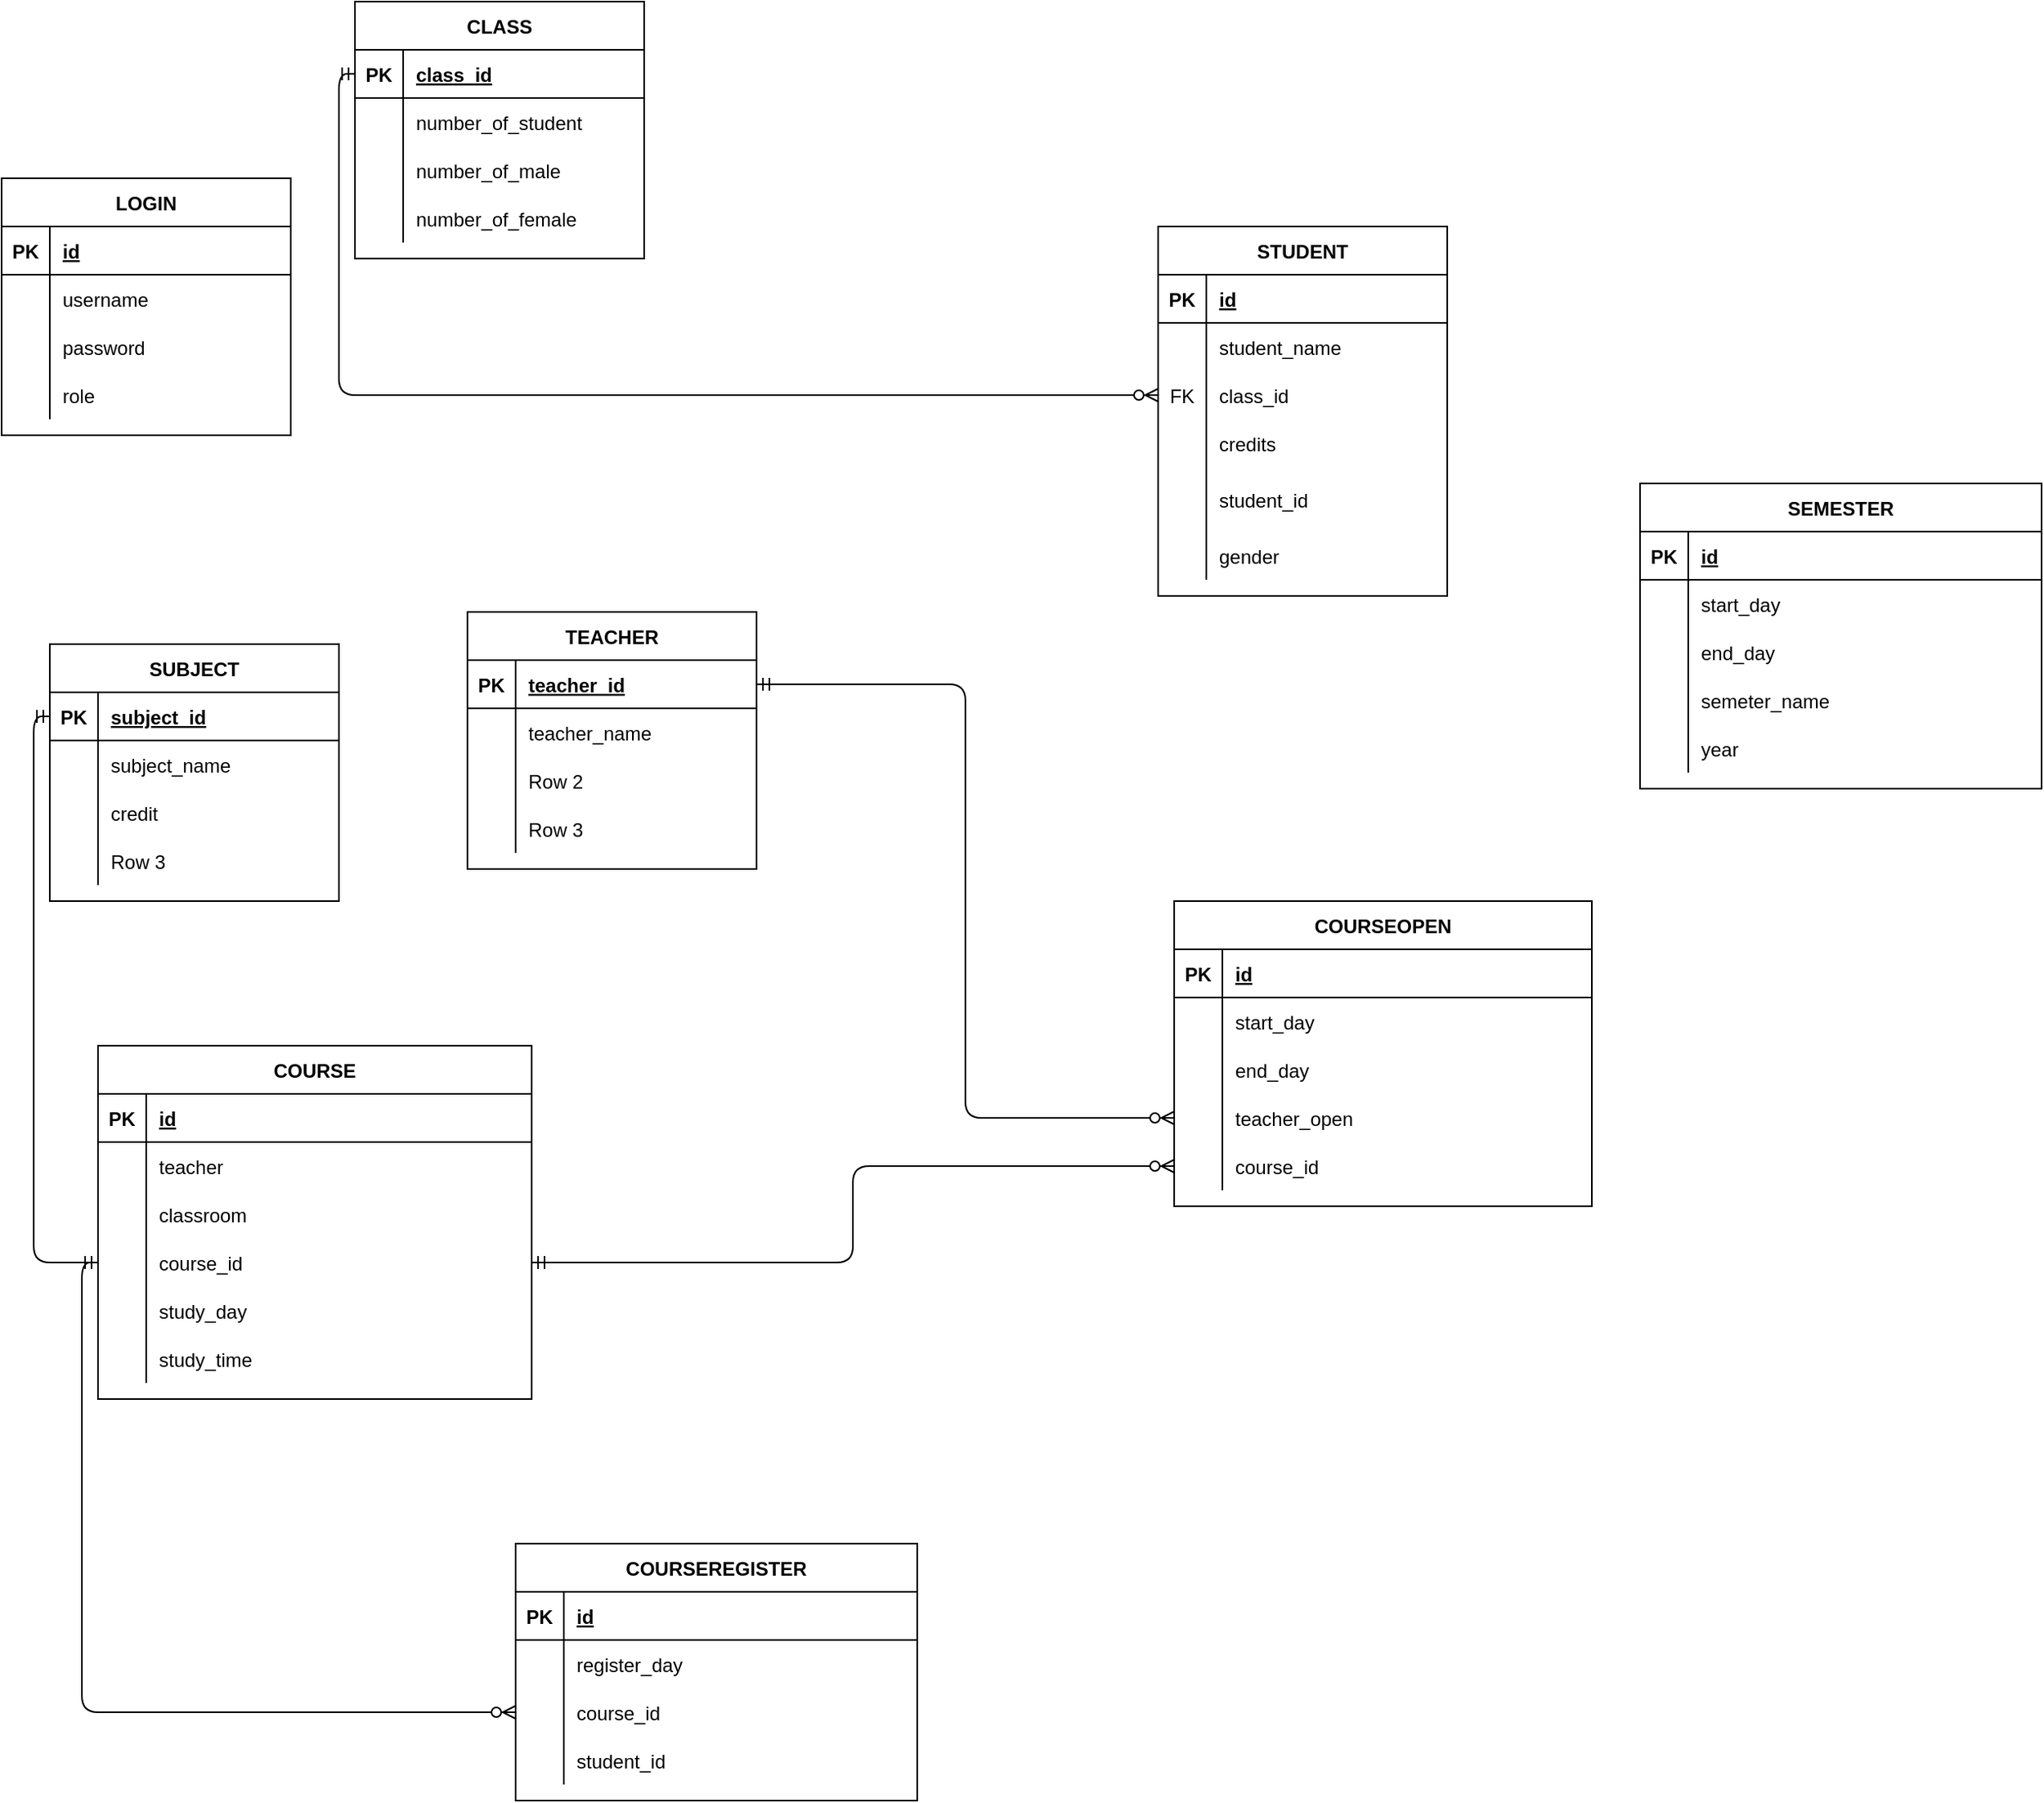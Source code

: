 <mxfile version="14.7.0" type="github">
  <diagram id="GJM6zUSUOL6s_9vkTZ4t" name="Page-1">
    <mxGraphModel dx="1955" dy="934" grid="1" gridSize="10" guides="1" tooltips="1" connect="1" arrows="1" fold="1" page="1" pageScale="1" pageWidth="1654" pageHeight="2336" math="0" shadow="0">
      <root>
        <mxCell id="0" />
        <mxCell id="1" parent="0" />
        <mxCell id="GPSX9ld1nxU1c7M4C676-1" value="LOGIN" style="shape=table;startSize=30;container=1;collapsible=1;childLayout=tableLayout;fixedRows=1;rowLines=0;fontStyle=1;align=center;resizeLast=1;" parent="1" vertex="1">
          <mxGeometry x="130" y="150" width="180" height="160" as="geometry" />
        </mxCell>
        <mxCell id="GPSX9ld1nxU1c7M4C676-2" value="" style="shape=partialRectangle;collapsible=0;dropTarget=0;pointerEvents=0;fillColor=none;top=0;left=0;bottom=1;right=0;points=[[0,0.5],[1,0.5]];portConstraint=eastwest;" parent="GPSX9ld1nxU1c7M4C676-1" vertex="1">
          <mxGeometry y="30" width="180" height="30" as="geometry" />
        </mxCell>
        <mxCell id="GPSX9ld1nxU1c7M4C676-3" value="PK" style="shape=partialRectangle;connectable=0;fillColor=none;top=0;left=0;bottom=0;right=0;fontStyle=1;overflow=hidden;" parent="GPSX9ld1nxU1c7M4C676-2" vertex="1">
          <mxGeometry width="30" height="30" as="geometry" />
        </mxCell>
        <mxCell id="GPSX9ld1nxU1c7M4C676-4" value="id" style="shape=partialRectangle;connectable=0;fillColor=none;top=0;left=0;bottom=0;right=0;align=left;spacingLeft=6;fontStyle=5;overflow=hidden;" parent="GPSX9ld1nxU1c7M4C676-2" vertex="1">
          <mxGeometry x="30" width="150" height="30" as="geometry" />
        </mxCell>
        <mxCell id="GPSX9ld1nxU1c7M4C676-5" value="" style="shape=partialRectangle;collapsible=0;dropTarget=0;pointerEvents=0;fillColor=none;top=0;left=0;bottom=0;right=0;points=[[0,0.5],[1,0.5]];portConstraint=eastwest;" parent="GPSX9ld1nxU1c7M4C676-1" vertex="1">
          <mxGeometry y="60" width="180" height="30" as="geometry" />
        </mxCell>
        <mxCell id="GPSX9ld1nxU1c7M4C676-6" value="" style="shape=partialRectangle;connectable=0;fillColor=none;top=0;left=0;bottom=0;right=0;editable=1;overflow=hidden;" parent="GPSX9ld1nxU1c7M4C676-5" vertex="1">
          <mxGeometry width="30" height="30" as="geometry" />
        </mxCell>
        <mxCell id="GPSX9ld1nxU1c7M4C676-7" value="username" style="shape=partialRectangle;connectable=0;fillColor=none;top=0;left=0;bottom=0;right=0;align=left;spacingLeft=6;overflow=hidden;" parent="GPSX9ld1nxU1c7M4C676-5" vertex="1">
          <mxGeometry x="30" width="150" height="30" as="geometry" />
        </mxCell>
        <mxCell id="GPSX9ld1nxU1c7M4C676-8" value="" style="shape=partialRectangle;collapsible=0;dropTarget=0;pointerEvents=0;fillColor=none;top=0;left=0;bottom=0;right=0;points=[[0,0.5],[1,0.5]];portConstraint=eastwest;" parent="GPSX9ld1nxU1c7M4C676-1" vertex="1">
          <mxGeometry y="90" width="180" height="30" as="geometry" />
        </mxCell>
        <mxCell id="GPSX9ld1nxU1c7M4C676-9" value="" style="shape=partialRectangle;connectable=0;fillColor=none;top=0;left=0;bottom=0;right=0;editable=1;overflow=hidden;" parent="GPSX9ld1nxU1c7M4C676-8" vertex="1">
          <mxGeometry width="30" height="30" as="geometry" />
        </mxCell>
        <mxCell id="GPSX9ld1nxU1c7M4C676-10" value="password" style="shape=partialRectangle;connectable=0;fillColor=none;top=0;left=0;bottom=0;right=0;align=left;spacingLeft=6;overflow=hidden;" parent="GPSX9ld1nxU1c7M4C676-8" vertex="1">
          <mxGeometry x="30" width="150" height="30" as="geometry" />
        </mxCell>
        <mxCell id="GPSX9ld1nxU1c7M4C676-11" value="" style="shape=partialRectangle;collapsible=0;dropTarget=0;pointerEvents=0;fillColor=none;top=0;left=0;bottom=0;right=0;points=[[0,0.5],[1,0.5]];portConstraint=eastwest;" parent="GPSX9ld1nxU1c7M4C676-1" vertex="1">
          <mxGeometry y="120" width="180" height="30" as="geometry" />
        </mxCell>
        <mxCell id="GPSX9ld1nxU1c7M4C676-12" value="" style="shape=partialRectangle;connectable=0;fillColor=none;top=0;left=0;bottom=0;right=0;editable=1;overflow=hidden;" parent="GPSX9ld1nxU1c7M4C676-11" vertex="1">
          <mxGeometry width="30" height="30" as="geometry" />
        </mxCell>
        <mxCell id="GPSX9ld1nxU1c7M4C676-13" value="role" style="shape=partialRectangle;connectable=0;fillColor=none;top=0;left=0;bottom=0;right=0;align=left;spacingLeft=6;overflow=hidden;" parent="GPSX9ld1nxU1c7M4C676-11" vertex="1">
          <mxGeometry x="30" width="150" height="30" as="geometry" />
        </mxCell>
        <mxCell id="GPSX9ld1nxU1c7M4C676-18" value="STUDENT" style="shape=table;startSize=30;container=1;collapsible=1;childLayout=tableLayout;fixedRows=1;rowLines=0;fontStyle=1;align=center;resizeLast=1;" parent="1" vertex="1">
          <mxGeometry x="850" y="180" width="180" height="230" as="geometry" />
        </mxCell>
        <mxCell id="GPSX9ld1nxU1c7M4C676-19" value="" style="shape=partialRectangle;collapsible=0;dropTarget=0;pointerEvents=0;fillColor=none;top=0;left=0;bottom=1;right=0;points=[[0,0.5],[1,0.5]];portConstraint=eastwest;" parent="GPSX9ld1nxU1c7M4C676-18" vertex="1">
          <mxGeometry y="30" width="180" height="30" as="geometry" />
        </mxCell>
        <mxCell id="GPSX9ld1nxU1c7M4C676-20" value="PK" style="shape=partialRectangle;connectable=0;fillColor=none;top=0;left=0;bottom=0;right=0;fontStyle=1;overflow=hidden;" parent="GPSX9ld1nxU1c7M4C676-19" vertex="1">
          <mxGeometry width="30" height="30" as="geometry" />
        </mxCell>
        <mxCell id="GPSX9ld1nxU1c7M4C676-21" value="id" style="shape=partialRectangle;connectable=0;fillColor=none;top=0;left=0;bottom=0;right=0;align=left;spacingLeft=6;fontStyle=5;overflow=hidden;" parent="GPSX9ld1nxU1c7M4C676-19" vertex="1">
          <mxGeometry x="30" width="150" height="30" as="geometry" />
        </mxCell>
        <mxCell id="GPSX9ld1nxU1c7M4C676-22" value="" style="shape=partialRectangle;collapsible=0;dropTarget=0;pointerEvents=0;fillColor=none;top=0;left=0;bottom=0;right=0;points=[[0,0.5],[1,0.5]];portConstraint=eastwest;" parent="GPSX9ld1nxU1c7M4C676-18" vertex="1">
          <mxGeometry y="60" width="180" height="30" as="geometry" />
        </mxCell>
        <mxCell id="GPSX9ld1nxU1c7M4C676-23" value="" style="shape=partialRectangle;connectable=0;fillColor=none;top=0;left=0;bottom=0;right=0;editable=1;overflow=hidden;" parent="GPSX9ld1nxU1c7M4C676-22" vertex="1">
          <mxGeometry width="30" height="30" as="geometry" />
        </mxCell>
        <mxCell id="GPSX9ld1nxU1c7M4C676-24" value="student_name" style="shape=partialRectangle;connectable=0;fillColor=none;top=0;left=0;bottom=0;right=0;align=left;spacingLeft=6;overflow=hidden;" parent="GPSX9ld1nxU1c7M4C676-22" vertex="1">
          <mxGeometry x="30" width="150" height="30" as="geometry" />
        </mxCell>
        <mxCell id="GPSX9ld1nxU1c7M4C676-25" value="" style="shape=partialRectangle;collapsible=0;dropTarget=0;pointerEvents=0;fillColor=none;top=0;left=0;bottom=0;right=0;points=[[0,0.5],[1,0.5]];portConstraint=eastwest;" parent="GPSX9ld1nxU1c7M4C676-18" vertex="1">
          <mxGeometry y="90" width="180" height="30" as="geometry" />
        </mxCell>
        <mxCell id="GPSX9ld1nxU1c7M4C676-26" value="FK" style="shape=partialRectangle;connectable=0;fillColor=none;top=0;left=0;bottom=0;right=0;editable=1;overflow=hidden;" parent="GPSX9ld1nxU1c7M4C676-25" vertex="1">
          <mxGeometry width="30" height="30" as="geometry" />
        </mxCell>
        <mxCell id="GPSX9ld1nxU1c7M4C676-27" value="class_id" style="shape=partialRectangle;connectable=0;fillColor=none;top=0;left=0;bottom=0;right=0;align=left;spacingLeft=6;overflow=hidden;" parent="GPSX9ld1nxU1c7M4C676-25" vertex="1">
          <mxGeometry x="30" width="150" height="30" as="geometry" />
        </mxCell>
        <mxCell id="GPSX9ld1nxU1c7M4C676-28" value="" style="shape=partialRectangle;collapsible=0;dropTarget=0;pointerEvents=0;fillColor=none;top=0;left=0;bottom=0;right=0;points=[[0,0.5],[1,0.5]];portConstraint=eastwest;" parent="GPSX9ld1nxU1c7M4C676-18" vertex="1">
          <mxGeometry y="120" width="180" height="30" as="geometry" />
        </mxCell>
        <mxCell id="GPSX9ld1nxU1c7M4C676-29" value="" style="shape=partialRectangle;connectable=0;fillColor=none;top=0;left=0;bottom=0;right=0;editable=1;overflow=hidden;" parent="GPSX9ld1nxU1c7M4C676-28" vertex="1">
          <mxGeometry width="30" height="30" as="geometry" />
        </mxCell>
        <mxCell id="GPSX9ld1nxU1c7M4C676-30" value="credits" style="shape=partialRectangle;connectable=0;fillColor=none;top=0;left=0;bottom=0;right=0;align=left;spacingLeft=6;overflow=hidden;" parent="GPSX9ld1nxU1c7M4C676-28" vertex="1">
          <mxGeometry x="30" width="150" height="30" as="geometry" />
        </mxCell>
        <mxCell id="TeY-Rq3QEHMSjYStI7zF-1" value="" style="shape=partialRectangle;collapsible=0;dropTarget=0;pointerEvents=0;fillColor=none;top=0;left=0;bottom=0;right=0;points=[[0,0.5],[1,0.5]];portConstraint=eastwest;" parent="GPSX9ld1nxU1c7M4C676-18" vertex="1">
          <mxGeometry y="150" width="180" height="40" as="geometry" />
        </mxCell>
        <mxCell id="TeY-Rq3QEHMSjYStI7zF-2" value="" style="shape=partialRectangle;connectable=0;fillColor=none;top=0;left=0;bottom=0;right=0;editable=1;overflow=hidden;" parent="TeY-Rq3QEHMSjYStI7zF-1" vertex="1">
          <mxGeometry width="30" height="40" as="geometry" />
        </mxCell>
        <mxCell id="TeY-Rq3QEHMSjYStI7zF-3" value="student_id" style="shape=partialRectangle;connectable=0;fillColor=none;top=0;left=0;bottom=0;right=0;align=left;spacingLeft=6;overflow=hidden;" parent="TeY-Rq3QEHMSjYStI7zF-1" vertex="1">
          <mxGeometry x="30" width="150" height="40" as="geometry" />
        </mxCell>
        <mxCell id="TeY-Rq3QEHMSjYStI7zF-4" value="" style="shape=partialRectangle;collapsible=0;dropTarget=0;pointerEvents=0;fillColor=none;top=0;left=0;bottom=0;right=0;points=[[0,0.5],[1,0.5]];portConstraint=eastwest;" parent="GPSX9ld1nxU1c7M4C676-18" vertex="1">
          <mxGeometry y="190" width="180" height="30" as="geometry" />
        </mxCell>
        <mxCell id="TeY-Rq3QEHMSjYStI7zF-5" value="" style="shape=partialRectangle;connectable=0;fillColor=none;top=0;left=0;bottom=0;right=0;editable=1;overflow=hidden;" parent="TeY-Rq3QEHMSjYStI7zF-4" vertex="1">
          <mxGeometry width="30" height="30" as="geometry" />
        </mxCell>
        <mxCell id="TeY-Rq3QEHMSjYStI7zF-6" value="gender" style="shape=partialRectangle;connectable=0;fillColor=none;top=0;left=0;bottom=0;right=0;align=left;spacingLeft=6;overflow=hidden;" parent="TeY-Rq3QEHMSjYStI7zF-4" vertex="1">
          <mxGeometry x="30" width="150" height="30" as="geometry" />
        </mxCell>
        <mxCell id="GPSX9ld1nxU1c7M4C676-31" value="TEACHER" style="shape=table;startSize=30;container=1;collapsible=1;childLayout=tableLayout;fixedRows=1;rowLines=0;fontStyle=1;align=center;resizeLast=1;" parent="1" vertex="1">
          <mxGeometry x="420" y="420" width="180" height="160" as="geometry" />
        </mxCell>
        <mxCell id="GPSX9ld1nxU1c7M4C676-32" value="" style="shape=partialRectangle;collapsible=0;dropTarget=0;pointerEvents=0;fillColor=none;top=0;left=0;bottom=1;right=0;points=[[0,0.5],[1,0.5]];portConstraint=eastwest;" parent="GPSX9ld1nxU1c7M4C676-31" vertex="1">
          <mxGeometry y="30" width="180" height="30" as="geometry" />
        </mxCell>
        <mxCell id="GPSX9ld1nxU1c7M4C676-33" value="PK" style="shape=partialRectangle;connectable=0;fillColor=none;top=0;left=0;bottom=0;right=0;fontStyle=1;overflow=hidden;" parent="GPSX9ld1nxU1c7M4C676-32" vertex="1">
          <mxGeometry width="30" height="30" as="geometry" />
        </mxCell>
        <mxCell id="GPSX9ld1nxU1c7M4C676-34" value="teacher_id" style="shape=partialRectangle;connectable=0;fillColor=none;top=0;left=0;bottom=0;right=0;align=left;spacingLeft=6;fontStyle=5;overflow=hidden;" parent="GPSX9ld1nxU1c7M4C676-32" vertex="1">
          <mxGeometry x="30" width="150" height="30" as="geometry" />
        </mxCell>
        <mxCell id="GPSX9ld1nxU1c7M4C676-35" value="" style="shape=partialRectangle;collapsible=0;dropTarget=0;pointerEvents=0;fillColor=none;top=0;left=0;bottom=0;right=0;points=[[0,0.5],[1,0.5]];portConstraint=eastwest;" parent="GPSX9ld1nxU1c7M4C676-31" vertex="1">
          <mxGeometry y="60" width="180" height="30" as="geometry" />
        </mxCell>
        <mxCell id="GPSX9ld1nxU1c7M4C676-36" value="" style="shape=partialRectangle;connectable=0;fillColor=none;top=0;left=0;bottom=0;right=0;editable=1;overflow=hidden;" parent="GPSX9ld1nxU1c7M4C676-35" vertex="1">
          <mxGeometry width="30" height="30" as="geometry" />
        </mxCell>
        <mxCell id="GPSX9ld1nxU1c7M4C676-37" value="teacher_name" style="shape=partialRectangle;connectable=0;fillColor=none;top=0;left=0;bottom=0;right=0;align=left;spacingLeft=6;overflow=hidden;" parent="GPSX9ld1nxU1c7M4C676-35" vertex="1">
          <mxGeometry x="30" width="150" height="30" as="geometry" />
        </mxCell>
        <mxCell id="GPSX9ld1nxU1c7M4C676-38" value="" style="shape=partialRectangle;collapsible=0;dropTarget=0;pointerEvents=0;fillColor=none;top=0;left=0;bottom=0;right=0;points=[[0,0.5],[1,0.5]];portConstraint=eastwest;" parent="GPSX9ld1nxU1c7M4C676-31" vertex="1">
          <mxGeometry y="90" width="180" height="30" as="geometry" />
        </mxCell>
        <mxCell id="GPSX9ld1nxU1c7M4C676-39" value="" style="shape=partialRectangle;connectable=0;fillColor=none;top=0;left=0;bottom=0;right=0;editable=1;overflow=hidden;" parent="GPSX9ld1nxU1c7M4C676-38" vertex="1">
          <mxGeometry width="30" height="30" as="geometry" />
        </mxCell>
        <mxCell id="GPSX9ld1nxU1c7M4C676-40" value="Row 2" style="shape=partialRectangle;connectable=0;fillColor=none;top=0;left=0;bottom=0;right=0;align=left;spacingLeft=6;overflow=hidden;" parent="GPSX9ld1nxU1c7M4C676-38" vertex="1">
          <mxGeometry x="30" width="150" height="30" as="geometry" />
        </mxCell>
        <mxCell id="GPSX9ld1nxU1c7M4C676-41" value="" style="shape=partialRectangle;collapsible=0;dropTarget=0;pointerEvents=0;fillColor=none;top=0;left=0;bottom=0;right=0;points=[[0,0.5],[1,0.5]];portConstraint=eastwest;" parent="GPSX9ld1nxU1c7M4C676-31" vertex="1">
          <mxGeometry y="120" width="180" height="30" as="geometry" />
        </mxCell>
        <mxCell id="GPSX9ld1nxU1c7M4C676-42" value="" style="shape=partialRectangle;connectable=0;fillColor=none;top=0;left=0;bottom=0;right=0;editable=1;overflow=hidden;" parent="GPSX9ld1nxU1c7M4C676-41" vertex="1">
          <mxGeometry width="30" height="30" as="geometry" />
        </mxCell>
        <mxCell id="GPSX9ld1nxU1c7M4C676-43" value="Row 3" style="shape=partialRectangle;connectable=0;fillColor=none;top=0;left=0;bottom=0;right=0;align=left;spacingLeft=6;overflow=hidden;" parent="GPSX9ld1nxU1c7M4C676-41" vertex="1">
          <mxGeometry x="30" width="150" height="30" as="geometry" />
        </mxCell>
        <mxCell id="GPSX9ld1nxU1c7M4C676-44" value="SUBJECT" style="shape=table;startSize=30;container=1;collapsible=1;childLayout=tableLayout;fixedRows=1;rowLines=0;fontStyle=1;align=center;resizeLast=1;" parent="1" vertex="1">
          <mxGeometry x="160" y="440" width="180" height="160" as="geometry" />
        </mxCell>
        <mxCell id="GPSX9ld1nxU1c7M4C676-45" value="" style="shape=partialRectangle;collapsible=0;dropTarget=0;pointerEvents=0;fillColor=none;top=0;left=0;bottom=1;right=0;points=[[0,0.5],[1,0.5]];portConstraint=eastwest;" parent="GPSX9ld1nxU1c7M4C676-44" vertex="1">
          <mxGeometry y="30" width="180" height="30" as="geometry" />
        </mxCell>
        <mxCell id="GPSX9ld1nxU1c7M4C676-46" value="PK" style="shape=partialRectangle;connectable=0;fillColor=none;top=0;left=0;bottom=0;right=0;fontStyle=1;overflow=hidden;" parent="GPSX9ld1nxU1c7M4C676-45" vertex="1">
          <mxGeometry width="30" height="30" as="geometry" />
        </mxCell>
        <mxCell id="GPSX9ld1nxU1c7M4C676-47" value="subject_id" style="shape=partialRectangle;connectable=0;fillColor=none;top=0;left=0;bottom=0;right=0;align=left;spacingLeft=6;fontStyle=5;overflow=hidden;" parent="GPSX9ld1nxU1c7M4C676-45" vertex="1">
          <mxGeometry x="30" width="150" height="30" as="geometry" />
        </mxCell>
        <mxCell id="GPSX9ld1nxU1c7M4C676-48" value="" style="shape=partialRectangle;collapsible=0;dropTarget=0;pointerEvents=0;fillColor=none;top=0;left=0;bottom=0;right=0;points=[[0,0.5],[1,0.5]];portConstraint=eastwest;" parent="GPSX9ld1nxU1c7M4C676-44" vertex="1">
          <mxGeometry y="60" width="180" height="30" as="geometry" />
        </mxCell>
        <mxCell id="GPSX9ld1nxU1c7M4C676-49" value="" style="shape=partialRectangle;connectable=0;fillColor=none;top=0;left=0;bottom=0;right=0;editable=1;overflow=hidden;" parent="GPSX9ld1nxU1c7M4C676-48" vertex="1">
          <mxGeometry width="30" height="30" as="geometry" />
        </mxCell>
        <mxCell id="GPSX9ld1nxU1c7M4C676-50" value="subject_name" style="shape=partialRectangle;connectable=0;fillColor=none;top=0;left=0;bottom=0;right=0;align=left;spacingLeft=6;overflow=hidden;" parent="GPSX9ld1nxU1c7M4C676-48" vertex="1">
          <mxGeometry x="30" width="150" height="30" as="geometry" />
        </mxCell>
        <mxCell id="GPSX9ld1nxU1c7M4C676-51" value="" style="shape=partialRectangle;collapsible=0;dropTarget=0;pointerEvents=0;fillColor=none;top=0;left=0;bottom=0;right=0;points=[[0,0.5],[1,0.5]];portConstraint=eastwest;" parent="GPSX9ld1nxU1c7M4C676-44" vertex="1">
          <mxGeometry y="90" width="180" height="30" as="geometry" />
        </mxCell>
        <mxCell id="GPSX9ld1nxU1c7M4C676-52" value="" style="shape=partialRectangle;connectable=0;fillColor=none;top=0;left=0;bottom=0;right=0;editable=1;overflow=hidden;" parent="GPSX9ld1nxU1c7M4C676-51" vertex="1">
          <mxGeometry width="30" height="30" as="geometry" />
        </mxCell>
        <mxCell id="GPSX9ld1nxU1c7M4C676-53" value="credit" style="shape=partialRectangle;connectable=0;fillColor=none;top=0;left=0;bottom=0;right=0;align=left;spacingLeft=6;overflow=hidden;" parent="GPSX9ld1nxU1c7M4C676-51" vertex="1">
          <mxGeometry x="30" width="150" height="30" as="geometry" />
        </mxCell>
        <mxCell id="GPSX9ld1nxU1c7M4C676-54" value="" style="shape=partialRectangle;collapsible=0;dropTarget=0;pointerEvents=0;fillColor=none;top=0;left=0;bottom=0;right=0;points=[[0,0.5],[1,0.5]];portConstraint=eastwest;" parent="GPSX9ld1nxU1c7M4C676-44" vertex="1">
          <mxGeometry y="120" width="180" height="30" as="geometry" />
        </mxCell>
        <mxCell id="GPSX9ld1nxU1c7M4C676-55" value="" style="shape=partialRectangle;connectable=0;fillColor=none;top=0;left=0;bottom=0;right=0;editable=1;overflow=hidden;" parent="GPSX9ld1nxU1c7M4C676-54" vertex="1">
          <mxGeometry width="30" height="30" as="geometry" />
        </mxCell>
        <mxCell id="GPSX9ld1nxU1c7M4C676-56" value="Row 3" style="shape=partialRectangle;connectable=0;fillColor=none;top=0;left=0;bottom=0;right=0;align=left;spacingLeft=6;overflow=hidden;" parent="GPSX9ld1nxU1c7M4C676-54" vertex="1">
          <mxGeometry x="30" width="150" height="30" as="geometry" />
        </mxCell>
        <mxCell id="GPSX9ld1nxU1c7M4C676-57" value="COURSE" style="shape=table;startSize=30;container=1;collapsible=1;childLayout=tableLayout;fixedRows=1;rowLines=0;fontStyle=1;align=center;resizeLast=1;" parent="1" vertex="1">
          <mxGeometry x="190" y="690" width="270" height="220" as="geometry" />
        </mxCell>
        <mxCell id="GPSX9ld1nxU1c7M4C676-58" value="" style="shape=partialRectangle;collapsible=0;dropTarget=0;pointerEvents=0;fillColor=none;top=0;left=0;bottom=1;right=0;points=[[0,0.5],[1,0.5]];portConstraint=eastwest;" parent="GPSX9ld1nxU1c7M4C676-57" vertex="1">
          <mxGeometry y="30" width="270" height="30" as="geometry" />
        </mxCell>
        <mxCell id="GPSX9ld1nxU1c7M4C676-59" value="PK" style="shape=partialRectangle;connectable=0;fillColor=none;top=0;left=0;bottom=0;right=0;fontStyle=1;overflow=hidden;" parent="GPSX9ld1nxU1c7M4C676-58" vertex="1">
          <mxGeometry width="30" height="30" as="geometry" />
        </mxCell>
        <mxCell id="GPSX9ld1nxU1c7M4C676-60" value="id" style="shape=partialRectangle;connectable=0;fillColor=none;top=0;left=0;bottom=0;right=0;align=left;spacingLeft=6;fontStyle=5;overflow=hidden;" parent="GPSX9ld1nxU1c7M4C676-58" vertex="1">
          <mxGeometry x="30" width="240" height="30" as="geometry" />
        </mxCell>
        <mxCell id="GPSX9ld1nxU1c7M4C676-61" value="" style="shape=partialRectangle;collapsible=0;dropTarget=0;pointerEvents=0;fillColor=none;top=0;left=0;bottom=0;right=0;points=[[0,0.5],[1,0.5]];portConstraint=eastwest;" parent="GPSX9ld1nxU1c7M4C676-57" vertex="1">
          <mxGeometry y="60" width="270" height="30" as="geometry" />
        </mxCell>
        <mxCell id="GPSX9ld1nxU1c7M4C676-62" value="" style="shape=partialRectangle;connectable=0;fillColor=none;top=0;left=0;bottom=0;right=0;editable=1;overflow=hidden;" parent="GPSX9ld1nxU1c7M4C676-61" vertex="1">
          <mxGeometry width="30" height="30" as="geometry" />
        </mxCell>
        <mxCell id="GPSX9ld1nxU1c7M4C676-63" value="teacher" style="shape=partialRectangle;connectable=0;fillColor=none;top=0;left=0;bottom=0;right=0;align=left;spacingLeft=6;overflow=hidden;" parent="GPSX9ld1nxU1c7M4C676-61" vertex="1">
          <mxGeometry x="30" width="240" height="30" as="geometry" />
        </mxCell>
        <mxCell id="GPSX9ld1nxU1c7M4C676-64" value="" style="shape=partialRectangle;collapsible=0;dropTarget=0;pointerEvents=0;fillColor=none;top=0;left=0;bottom=0;right=0;points=[[0,0.5],[1,0.5]];portConstraint=eastwest;" parent="GPSX9ld1nxU1c7M4C676-57" vertex="1">
          <mxGeometry y="90" width="270" height="30" as="geometry" />
        </mxCell>
        <mxCell id="GPSX9ld1nxU1c7M4C676-65" value="" style="shape=partialRectangle;connectable=0;fillColor=none;top=0;left=0;bottom=0;right=0;editable=1;overflow=hidden;" parent="GPSX9ld1nxU1c7M4C676-64" vertex="1">
          <mxGeometry width="30" height="30" as="geometry" />
        </mxCell>
        <mxCell id="GPSX9ld1nxU1c7M4C676-66" value="classroom" style="shape=partialRectangle;connectable=0;fillColor=none;top=0;left=0;bottom=0;right=0;align=left;spacingLeft=6;overflow=hidden;" parent="GPSX9ld1nxU1c7M4C676-64" vertex="1">
          <mxGeometry x="30" width="240" height="30" as="geometry" />
        </mxCell>
        <mxCell id="GPSX9ld1nxU1c7M4C676-67" value="" style="shape=partialRectangle;collapsible=0;dropTarget=0;pointerEvents=0;fillColor=none;top=0;left=0;bottom=0;right=0;points=[[0,0.5],[1,0.5]];portConstraint=eastwest;" parent="GPSX9ld1nxU1c7M4C676-57" vertex="1">
          <mxGeometry y="120" width="270" height="30" as="geometry" />
        </mxCell>
        <mxCell id="GPSX9ld1nxU1c7M4C676-68" value="" style="shape=partialRectangle;connectable=0;fillColor=none;top=0;left=0;bottom=0;right=0;editable=1;overflow=hidden;" parent="GPSX9ld1nxU1c7M4C676-67" vertex="1">
          <mxGeometry width="30" height="30" as="geometry" />
        </mxCell>
        <mxCell id="GPSX9ld1nxU1c7M4C676-69" value="course_id" style="shape=partialRectangle;connectable=0;fillColor=none;top=0;left=0;bottom=0;right=0;align=left;spacingLeft=6;overflow=hidden;" parent="GPSX9ld1nxU1c7M4C676-67" vertex="1">
          <mxGeometry x="30" width="240" height="30" as="geometry" />
        </mxCell>
        <mxCell id="7OD42wuplW9kPBO5STGT-5" value="" style="shape=partialRectangle;collapsible=0;dropTarget=0;pointerEvents=0;fillColor=none;top=0;left=0;bottom=0;right=0;points=[[0,0.5],[1,0.5]];portConstraint=eastwest;" vertex="1" parent="GPSX9ld1nxU1c7M4C676-57">
          <mxGeometry y="150" width="270" height="30" as="geometry" />
        </mxCell>
        <mxCell id="7OD42wuplW9kPBO5STGT-6" value="" style="shape=partialRectangle;connectable=0;fillColor=none;top=0;left=0;bottom=0;right=0;editable=1;overflow=hidden;" vertex="1" parent="7OD42wuplW9kPBO5STGT-5">
          <mxGeometry width="30" height="30" as="geometry" />
        </mxCell>
        <mxCell id="7OD42wuplW9kPBO5STGT-7" value="study_day" style="shape=partialRectangle;connectable=0;fillColor=none;top=0;left=0;bottom=0;right=0;align=left;spacingLeft=6;overflow=hidden;" vertex="1" parent="7OD42wuplW9kPBO5STGT-5">
          <mxGeometry x="30" width="240" height="30" as="geometry" />
        </mxCell>
        <mxCell id="7OD42wuplW9kPBO5STGT-8" value="" style="shape=partialRectangle;collapsible=0;dropTarget=0;pointerEvents=0;fillColor=none;top=0;left=0;bottom=0;right=0;points=[[0,0.5],[1,0.5]];portConstraint=eastwest;" vertex="1" parent="GPSX9ld1nxU1c7M4C676-57">
          <mxGeometry y="180" width="270" height="30" as="geometry" />
        </mxCell>
        <mxCell id="7OD42wuplW9kPBO5STGT-9" value="" style="shape=partialRectangle;connectable=0;fillColor=none;top=0;left=0;bottom=0;right=0;editable=1;overflow=hidden;" vertex="1" parent="7OD42wuplW9kPBO5STGT-8">
          <mxGeometry width="30" height="30" as="geometry" />
        </mxCell>
        <mxCell id="7OD42wuplW9kPBO5STGT-10" value="study_time" style="shape=partialRectangle;connectable=0;fillColor=none;top=0;left=0;bottom=0;right=0;align=left;spacingLeft=6;overflow=hidden;" vertex="1" parent="7OD42wuplW9kPBO5STGT-8">
          <mxGeometry x="30" width="240" height="30" as="geometry" />
        </mxCell>
        <mxCell id="GPSX9ld1nxU1c7M4C676-70" value="COURSEOPEN" style="shape=table;startSize=30;container=1;collapsible=1;childLayout=tableLayout;fixedRows=1;rowLines=0;fontStyle=1;align=center;resizeLast=1;" parent="1" vertex="1">
          <mxGeometry x="860" y="600" width="260" height="190" as="geometry" />
        </mxCell>
        <mxCell id="GPSX9ld1nxU1c7M4C676-71" value="" style="shape=partialRectangle;collapsible=0;dropTarget=0;pointerEvents=0;fillColor=none;top=0;left=0;bottom=1;right=0;points=[[0,0.5],[1,0.5]];portConstraint=eastwest;" parent="GPSX9ld1nxU1c7M4C676-70" vertex="1">
          <mxGeometry y="30" width="260" height="30" as="geometry" />
        </mxCell>
        <mxCell id="GPSX9ld1nxU1c7M4C676-72" value="PK" style="shape=partialRectangle;connectable=0;fillColor=none;top=0;left=0;bottom=0;right=0;fontStyle=1;overflow=hidden;" parent="GPSX9ld1nxU1c7M4C676-71" vertex="1">
          <mxGeometry width="30" height="30" as="geometry" />
        </mxCell>
        <mxCell id="GPSX9ld1nxU1c7M4C676-73" value="id" style="shape=partialRectangle;connectable=0;fillColor=none;top=0;left=0;bottom=0;right=0;align=left;spacingLeft=6;fontStyle=5;overflow=hidden;" parent="GPSX9ld1nxU1c7M4C676-71" vertex="1">
          <mxGeometry x="30" width="230" height="30" as="geometry" />
        </mxCell>
        <mxCell id="GPSX9ld1nxU1c7M4C676-74" value="" style="shape=partialRectangle;collapsible=0;dropTarget=0;pointerEvents=0;fillColor=none;top=0;left=0;bottom=0;right=0;points=[[0,0.5],[1,0.5]];portConstraint=eastwest;" parent="GPSX9ld1nxU1c7M4C676-70" vertex="1">
          <mxGeometry y="60" width="260" height="30" as="geometry" />
        </mxCell>
        <mxCell id="GPSX9ld1nxU1c7M4C676-75" value="" style="shape=partialRectangle;connectable=0;fillColor=none;top=0;left=0;bottom=0;right=0;editable=1;overflow=hidden;" parent="GPSX9ld1nxU1c7M4C676-74" vertex="1">
          <mxGeometry width="30" height="30" as="geometry" />
        </mxCell>
        <mxCell id="GPSX9ld1nxU1c7M4C676-76" value="start_day " style="shape=partialRectangle;connectable=0;fillColor=none;top=0;left=0;bottom=0;right=0;align=left;spacingLeft=6;overflow=hidden;" parent="GPSX9ld1nxU1c7M4C676-74" vertex="1">
          <mxGeometry x="30" width="230" height="30" as="geometry" />
        </mxCell>
        <mxCell id="GPSX9ld1nxU1c7M4C676-77" value="" style="shape=partialRectangle;collapsible=0;dropTarget=0;pointerEvents=0;fillColor=none;top=0;left=0;bottom=0;right=0;points=[[0,0.5],[1,0.5]];portConstraint=eastwest;" parent="GPSX9ld1nxU1c7M4C676-70" vertex="1">
          <mxGeometry y="90" width="260" height="30" as="geometry" />
        </mxCell>
        <mxCell id="GPSX9ld1nxU1c7M4C676-78" value="" style="shape=partialRectangle;connectable=0;fillColor=none;top=0;left=0;bottom=0;right=0;editable=1;overflow=hidden;" parent="GPSX9ld1nxU1c7M4C676-77" vertex="1">
          <mxGeometry width="30" height="30" as="geometry" />
        </mxCell>
        <mxCell id="GPSX9ld1nxU1c7M4C676-79" value="end_day" style="shape=partialRectangle;connectable=0;fillColor=none;top=0;left=0;bottom=0;right=0;align=left;spacingLeft=6;overflow=hidden;" parent="GPSX9ld1nxU1c7M4C676-77" vertex="1">
          <mxGeometry x="30" width="230" height="30" as="geometry" />
        </mxCell>
        <mxCell id="GPSX9ld1nxU1c7M4C676-80" value="" style="shape=partialRectangle;collapsible=0;dropTarget=0;pointerEvents=0;fillColor=none;top=0;left=0;bottom=0;right=0;points=[[0,0.5],[1,0.5]];portConstraint=eastwest;" parent="GPSX9ld1nxU1c7M4C676-70" vertex="1">
          <mxGeometry y="120" width="260" height="30" as="geometry" />
        </mxCell>
        <mxCell id="GPSX9ld1nxU1c7M4C676-81" value="" style="shape=partialRectangle;connectable=0;fillColor=none;top=0;left=0;bottom=0;right=0;editable=1;overflow=hidden;" parent="GPSX9ld1nxU1c7M4C676-80" vertex="1">
          <mxGeometry width="30" height="30" as="geometry" />
        </mxCell>
        <mxCell id="GPSX9ld1nxU1c7M4C676-82" value="teacher_open" style="shape=partialRectangle;connectable=0;fillColor=none;top=0;left=0;bottom=0;right=0;align=left;spacingLeft=6;overflow=hidden;" parent="GPSX9ld1nxU1c7M4C676-80" vertex="1">
          <mxGeometry x="30" width="230" height="30" as="geometry" />
        </mxCell>
        <mxCell id="7OD42wuplW9kPBO5STGT-16" value="" style="shape=partialRectangle;collapsible=0;dropTarget=0;pointerEvents=0;fillColor=none;top=0;left=0;bottom=0;right=0;points=[[0,0.5],[1,0.5]];portConstraint=eastwest;" vertex="1" parent="GPSX9ld1nxU1c7M4C676-70">
          <mxGeometry y="150" width="260" height="30" as="geometry" />
        </mxCell>
        <mxCell id="7OD42wuplW9kPBO5STGT-17" value="" style="shape=partialRectangle;connectable=0;fillColor=none;top=0;left=0;bottom=0;right=0;editable=1;overflow=hidden;" vertex="1" parent="7OD42wuplW9kPBO5STGT-16">
          <mxGeometry width="30" height="30" as="geometry" />
        </mxCell>
        <mxCell id="7OD42wuplW9kPBO5STGT-18" value="course_id" style="shape=partialRectangle;connectable=0;fillColor=none;top=0;left=0;bottom=0;right=0;align=left;spacingLeft=6;overflow=hidden;" vertex="1" parent="7OD42wuplW9kPBO5STGT-16">
          <mxGeometry x="30" width="230" height="30" as="geometry" />
        </mxCell>
        <mxCell id="GPSX9ld1nxU1c7M4C676-83" value="COURSEREGISTER" style="shape=table;startSize=30;container=1;collapsible=1;childLayout=tableLayout;fixedRows=1;rowLines=0;fontStyle=1;align=center;resizeLast=1;" parent="1" vertex="1">
          <mxGeometry x="450" y="1000" width="250" height="160" as="geometry" />
        </mxCell>
        <mxCell id="GPSX9ld1nxU1c7M4C676-84" value="" style="shape=partialRectangle;collapsible=0;dropTarget=0;pointerEvents=0;fillColor=none;top=0;left=0;bottom=1;right=0;points=[[0,0.5],[1,0.5]];portConstraint=eastwest;" parent="GPSX9ld1nxU1c7M4C676-83" vertex="1">
          <mxGeometry y="30" width="250" height="30" as="geometry" />
        </mxCell>
        <mxCell id="GPSX9ld1nxU1c7M4C676-85" value="PK" style="shape=partialRectangle;connectable=0;fillColor=none;top=0;left=0;bottom=0;right=0;fontStyle=1;overflow=hidden;" parent="GPSX9ld1nxU1c7M4C676-84" vertex="1">
          <mxGeometry width="30" height="30" as="geometry" />
        </mxCell>
        <mxCell id="GPSX9ld1nxU1c7M4C676-86" value="id" style="shape=partialRectangle;connectable=0;fillColor=none;top=0;left=0;bottom=0;right=0;align=left;spacingLeft=6;fontStyle=5;overflow=hidden;" parent="GPSX9ld1nxU1c7M4C676-84" vertex="1">
          <mxGeometry x="30" width="220" height="30" as="geometry" />
        </mxCell>
        <mxCell id="GPSX9ld1nxU1c7M4C676-87" value="" style="shape=partialRectangle;collapsible=0;dropTarget=0;pointerEvents=0;fillColor=none;top=0;left=0;bottom=0;right=0;points=[[0,0.5],[1,0.5]];portConstraint=eastwest;" parent="GPSX9ld1nxU1c7M4C676-83" vertex="1">
          <mxGeometry y="60" width="250" height="30" as="geometry" />
        </mxCell>
        <mxCell id="GPSX9ld1nxU1c7M4C676-88" value="" style="shape=partialRectangle;connectable=0;fillColor=none;top=0;left=0;bottom=0;right=0;editable=1;overflow=hidden;" parent="GPSX9ld1nxU1c7M4C676-87" vertex="1">
          <mxGeometry width="30" height="30" as="geometry" />
        </mxCell>
        <mxCell id="GPSX9ld1nxU1c7M4C676-89" value="register_day" style="shape=partialRectangle;connectable=0;fillColor=none;top=0;left=0;bottom=0;right=0;align=left;spacingLeft=6;overflow=hidden;" parent="GPSX9ld1nxU1c7M4C676-87" vertex="1">
          <mxGeometry x="30" width="220" height="30" as="geometry" />
        </mxCell>
        <mxCell id="GPSX9ld1nxU1c7M4C676-90" value="" style="shape=partialRectangle;collapsible=0;dropTarget=0;pointerEvents=0;fillColor=none;top=0;left=0;bottom=0;right=0;points=[[0,0.5],[1,0.5]];portConstraint=eastwest;" parent="GPSX9ld1nxU1c7M4C676-83" vertex="1">
          <mxGeometry y="90" width="250" height="30" as="geometry" />
        </mxCell>
        <mxCell id="GPSX9ld1nxU1c7M4C676-91" value="" style="shape=partialRectangle;connectable=0;fillColor=none;top=0;left=0;bottom=0;right=0;editable=1;overflow=hidden;" parent="GPSX9ld1nxU1c7M4C676-90" vertex="1">
          <mxGeometry width="30" height="30" as="geometry" />
        </mxCell>
        <mxCell id="GPSX9ld1nxU1c7M4C676-92" value="course_id" style="shape=partialRectangle;connectable=0;fillColor=none;top=0;left=0;bottom=0;right=0;align=left;spacingLeft=6;overflow=hidden;" parent="GPSX9ld1nxU1c7M4C676-90" vertex="1">
          <mxGeometry x="30" width="220" height="30" as="geometry" />
        </mxCell>
        <mxCell id="GPSX9ld1nxU1c7M4C676-93" value="" style="shape=partialRectangle;collapsible=0;dropTarget=0;pointerEvents=0;fillColor=none;top=0;left=0;bottom=0;right=0;points=[[0,0.5],[1,0.5]];portConstraint=eastwest;" parent="GPSX9ld1nxU1c7M4C676-83" vertex="1">
          <mxGeometry y="120" width="250" height="30" as="geometry" />
        </mxCell>
        <mxCell id="GPSX9ld1nxU1c7M4C676-94" value="" style="shape=partialRectangle;connectable=0;fillColor=none;top=0;left=0;bottom=0;right=0;editable=1;overflow=hidden;" parent="GPSX9ld1nxU1c7M4C676-93" vertex="1">
          <mxGeometry width="30" height="30" as="geometry" />
        </mxCell>
        <mxCell id="GPSX9ld1nxU1c7M4C676-95" value="student_id" style="shape=partialRectangle;connectable=0;fillColor=none;top=0;left=0;bottom=0;right=0;align=left;spacingLeft=6;overflow=hidden;" parent="GPSX9ld1nxU1c7M4C676-93" vertex="1">
          <mxGeometry x="30" width="220" height="30" as="geometry" />
        </mxCell>
        <mxCell id="GPSX9ld1nxU1c7M4C676-96" value="CLASS" style="shape=table;startSize=30;container=1;collapsible=1;childLayout=tableLayout;fixedRows=1;rowLines=0;fontStyle=1;align=center;resizeLast=1;" parent="1" vertex="1">
          <mxGeometry x="350" y="40" width="180" height="160" as="geometry" />
        </mxCell>
        <mxCell id="GPSX9ld1nxU1c7M4C676-97" value="" style="shape=partialRectangle;collapsible=0;dropTarget=0;pointerEvents=0;fillColor=none;top=0;left=0;bottom=1;right=0;points=[[0,0.5],[1,0.5]];portConstraint=eastwest;" parent="GPSX9ld1nxU1c7M4C676-96" vertex="1">
          <mxGeometry y="30" width="180" height="30" as="geometry" />
        </mxCell>
        <mxCell id="GPSX9ld1nxU1c7M4C676-98" value="PK" style="shape=partialRectangle;connectable=0;fillColor=none;top=0;left=0;bottom=0;right=0;fontStyle=1;overflow=hidden;" parent="GPSX9ld1nxU1c7M4C676-97" vertex="1">
          <mxGeometry width="30" height="30" as="geometry" />
        </mxCell>
        <mxCell id="GPSX9ld1nxU1c7M4C676-99" value="class_id" style="shape=partialRectangle;connectable=0;fillColor=none;top=0;left=0;bottom=0;right=0;align=left;spacingLeft=6;fontStyle=5;overflow=hidden;" parent="GPSX9ld1nxU1c7M4C676-97" vertex="1">
          <mxGeometry x="30" width="150" height="30" as="geometry" />
        </mxCell>
        <mxCell id="GPSX9ld1nxU1c7M4C676-100" value="" style="shape=partialRectangle;collapsible=0;dropTarget=0;pointerEvents=0;fillColor=none;top=0;left=0;bottom=0;right=0;points=[[0,0.5],[1,0.5]];portConstraint=eastwest;" parent="GPSX9ld1nxU1c7M4C676-96" vertex="1">
          <mxGeometry y="60" width="180" height="30" as="geometry" />
        </mxCell>
        <mxCell id="GPSX9ld1nxU1c7M4C676-101" value="" style="shape=partialRectangle;connectable=0;fillColor=none;top=0;left=0;bottom=0;right=0;editable=1;overflow=hidden;" parent="GPSX9ld1nxU1c7M4C676-100" vertex="1">
          <mxGeometry width="30" height="30" as="geometry" />
        </mxCell>
        <mxCell id="GPSX9ld1nxU1c7M4C676-102" value="number_of_student" style="shape=partialRectangle;connectable=0;fillColor=none;top=0;left=0;bottom=0;right=0;align=left;spacingLeft=6;overflow=hidden;" parent="GPSX9ld1nxU1c7M4C676-100" vertex="1">
          <mxGeometry x="30" width="150" height="30" as="geometry" />
        </mxCell>
        <mxCell id="GPSX9ld1nxU1c7M4C676-103" value="" style="shape=partialRectangle;collapsible=0;dropTarget=0;pointerEvents=0;fillColor=none;top=0;left=0;bottom=0;right=0;points=[[0,0.5],[1,0.5]];portConstraint=eastwest;" parent="GPSX9ld1nxU1c7M4C676-96" vertex="1">
          <mxGeometry y="90" width="180" height="30" as="geometry" />
        </mxCell>
        <mxCell id="GPSX9ld1nxU1c7M4C676-104" value="" style="shape=partialRectangle;connectable=0;fillColor=none;top=0;left=0;bottom=0;right=0;editable=1;overflow=hidden;" parent="GPSX9ld1nxU1c7M4C676-103" vertex="1">
          <mxGeometry width="30" height="30" as="geometry" />
        </mxCell>
        <mxCell id="GPSX9ld1nxU1c7M4C676-105" value="number_of_male" style="shape=partialRectangle;connectable=0;fillColor=none;top=0;left=0;bottom=0;right=0;align=left;spacingLeft=6;overflow=hidden;" parent="GPSX9ld1nxU1c7M4C676-103" vertex="1">
          <mxGeometry x="30" width="150" height="30" as="geometry" />
        </mxCell>
        <mxCell id="GPSX9ld1nxU1c7M4C676-106" value="" style="shape=partialRectangle;collapsible=0;dropTarget=0;pointerEvents=0;fillColor=none;top=0;left=0;bottom=0;right=0;points=[[0,0.5],[1,0.5]];portConstraint=eastwest;" parent="GPSX9ld1nxU1c7M4C676-96" vertex="1">
          <mxGeometry y="120" width="180" height="30" as="geometry" />
        </mxCell>
        <mxCell id="GPSX9ld1nxU1c7M4C676-107" value="" style="shape=partialRectangle;connectable=0;fillColor=none;top=0;left=0;bottom=0;right=0;editable=1;overflow=hidden;" parent="GPSX9ld1nxU1c7M4C676-106" vertex="1">
          <mxGeometry width="30" height="30" as="geometry" />
        </mxCell>
        <mxCell id="GPSX9ld1nxU1c7M4C676-108" value="number_of_female" style="shape=partialRectangle;connectable=0;fillColor=none;top=0;left=0;bottom=0;right=0;align=left;spacingLeft=6;overflow=hidden;" parent="GPSX9ld1nxU1c7M4C676-106" vertex="1">
          <mxGeometry x="30" width="150" height="30" as="geometry" />
        </mxCell>
        <mxCell id="GPSX9ld1nxU1c7M4C676-109" value="SEMESTER" style="shape=table;startSize=30;container=1;collapsible=1;childLayout=tableLayout;fixedRows=1;rowLines=0;fontStyle=1;align=center;resizeLast=1;" parent="1" vertex="1">
          <mxGeometry x="1150" y="340" width="250" height="190" as="geometry" />
        </mxCell>
        <mxCell id="GPSX9ld1nxU1c7M4C676-110" value="" style="shape=partialRectangle;collapsible=0;dropTarget=0;pointerEvents=0;fillColor=none;top=0;left=0;bottom=1;right=0;points=[[0,0.5],[1,0.5]];portConstraint=eastwest;" parent="GPSX9ld1nxU1c7M4C676-109" vertex="1">
          <mxGeometry y="30" width="250" height="30" as="geometry" />
        </mxCell>
        <mxCell id="GPSX9ld1nxU1c7M4C676-111" value="PK" style="shape=partialRectangle;connectable=0;fillColor=none;top=0;left=0;bottom=0;right=0;fontStyle=1;overflow=hidden;" parent="GPSX9ld1nxU1c7M4C676-110" vertex="1">
          <mxGeometry width="30" height="30" as="geometry" />
        </mxCell>
        <mxCell id="GPSX9ld1nxU1c7M4C676-112" value="id" style="shape=partialRectangle;connectable=0;fillColor=none;top=0;left=0;bottom=0;right=0;align=left;spacingLeft=6;fontStyle=5;overflow=hidden;" parent="GPSX9ld1nxU1c7M4C676-110" vertex="1">
          <mxGeometry x="30" width="220" height="30" as="geometry" />
        </mxCell>
        <mxCell id="GPSX9ld1nxU1c7M4C676-113" value="" style="shape=partialRectangle;collapsible=0;dropTarget=0;pointerEvents=0;fillColor=none;top=0;left=0;bottom=0;right=0;points=[[0,0.5],[1,0.5]];portConstraint=eastwest;" parent="GPSX9ld1nxU1c7M4C676-109" vertex="1">
          <mxGeometry y="60" width="250" height="30" as="geometry" />
        </mxCell>
        <mxCell id="GPSX9ld1nxU1c7M4C676-114" value="" style="shape=partialRectangle;connectable=0;fillColor=none;top=0;left=0;bottom=0;right=0;editable=1;overflow=hidden;" parent="GPSX9ld1nxU1c7M4C676-113" vertex="1">
          <mxGeometry width="30" height="30" as="geometry" />
        </mxCell>
        <mxCell id="GPSX9ld1nxU1c7M4C676-115" value="start_day" style="shape=partialRectangle;connectable=0;fillColor=none;top=0;left=0;bottom=0;right=0;align=left;spacingLeft=6;overflow=hidden;" parent="GPSX9ld1nxU1c7M4C676-113" vertex="1">
          <mxGeometry x="30" width="220" height="30" as="geometry" />
        </mxCell>
        <mxCell id="GPSX9ld1nxU1c7M4C676-116" value="" style="shape=partialRectangle;collapsible=0;dropTarget=0;pointerEvents=0;fillColor=none;top=0;left=0;bottom=0;right=0;points=[[0,0.5],[1,0.5]];portConstraint=eastwest;" parent="GPSX9ld1nxU1c7M4C676-109" vertex="1">
          <mxGeometry y="90" width="250" height="30" as="geometry" />
        </mxCell>
        <mxCell id="GPSX9ld1nxU1c7M4C676-117" value="" style="shape=partialRectangle;connectable=0;fillColor=none;top=0;left=0;bottom=0;right=0;editable=1;overflow=hidden;" parent="GPSX9ld1nxU1c7M4C676-116" vertex="1">
          <mxGeometry width="30" height="30" as="geometry" />
        </mxCell>
        <mxCell id="GPSX9ld1nxU1c7M4C676-118" value="end_day" style="shape=partialRectangle;connectable=0;fillColor=none;top=0;left=0;bottom=0;right=0;align=left;spacingLeft=6;overflow=hidden;" parent="GPSX9ld1nxU1c7M4C676-116" vertex="1">
          <mxGeometry x="30" width="220" height="30" as="geometry" />
        </mxCell>
        <mxCell id="GPSX9ld1nxU1c7M4C676-119" value="" style="shape=partialRectangle;collapsible=0;dropTarget=0;pointerEvents=0;fillColor=none;top=0;left=0;bottom=0;right=0;points=[[0,0.5],[1,0.5]];portConstraint=eastwest;" parent="GPSX9ld1nxU1c7M4C676-109" vertex="1">
          <mxGeometry y="120" width="250" height="30" as="geometry" />
        </mxCell>
        <mxCell id="GPSX9ld1nxU1c7M4C676-120" value="" style="shape=partialRectangle;connectable=0;fillColor=none;top=0;left=0;bottom=0;right=0;editable=1;overflow=hidden;" parent="GPSX9ld1nxU1c7M4C676-119" vertex="1">
          <mxGeometry width="30" height="30" as="geometry" />
        </mxCell>
        <mxCell id="GPSX9ld1nxU1c7M4C676-121" value="semeter_name" style="shape=partialRectangle;connectable=0;fillColor=none;top=0;left=0;bottom=0;right=0;align=left;spacingLeft=6;overflow=hidden;" parent="GPSX9ld1nxU1c7M4C676-119" vertex="1">
          <mxGeometry x="30" width="220" height="30" as="geometry" />
        </mxCell>
        <mxCell id="7OD42wuplW9kPBO5STGT-2" value="" style="shape=partialRectangle;collapsible=0;dropTarget=0;pointerEvents=0;fillColor=none;top=0;left=0;bottom=0;right=0;points=[[0,0.5],[1,0.5]];portConstraint=eastwest;" vertex="1" parent="GPSX9ld1nxU1c7M4C676-109">
          <mxGeometry y="150" width="250" height="30" as="geometry" />
        </mxCell>
        <mxCell id="7OD42wuplW9kPBO5STGT-3" value="" style="shape=partialRectangle;connectable=0;fillColor=none;top=0;left=0;bottom=0;right=0;editable=1;overflow=hidden;" vertex="1" parent="7OD42wuplW9kPBO5STGT-2">
          <mxGeometry width="30" height="30" as="geometry" />
        </mxCell>
        <mxCell id="7OD42wuplW9kPBO5STGT-4" value="year" style="shape=partialRectangle;connectable=0;fillColor=none;top=0;left=0;bottom=0;right=0;align=left;spacingLeft=6;overflow=hidden;" vertex="1" parent="7OD42wuplW9kPBO5STGT-2">
          <mxGeometry x="30" width="220" height="30" as="geometry" />
        </mxCell>
        <mxCell id="GPSX9ld1nxU1c7M4C676-122" value="" style="edgeStyle=orthogonalEdgeStyle;fontSize=12;html=1;endArrow=ERmandOne;startArrow=ERmandOne;entryX=0;entryY=0.5;entryDx=0;entryDy=0;exitX=0;exitY=0.5;exitDx=0;exitDy=0;" parent="1" source="GPSX9ld1nxU1c7M4C676-67" target="GPSX9ld1nxU1c7M4C676-45" edge="1">
          <mxGeometry width="100" height="100" relative="1" as="geometry">
            <mxPoint x="150" y="840" as="sourcePoint" />
            <mxPoint x="150" y="560" as="targetPoint" />
          </mxGeometry>
        </mxCell>
        <mxCell id="7OD42wuplW9kPBO5STGT-1" value="" style="edgeStyle=orthogonalEdgeStyle;fontSize=12;html=1;endArrow=ERzeroToMany;startArrow=ERmandOne;exitX=0;exitY=0.5;exitDx=0;exitDy=0;entryX=0;entryY=0.5;entryDx=0;entryDy=0;" edge="1" parent="1" source="GPSX9ld1nxU1c7M4C676-97" target="GPSX9ld1nxU1c7M4C676-25">
          <mxGeometry width="100" height="100" relative="1" as="geometry">
            <mxPoint x="780" y="460" as="sourcePoint" />
            <mxPoint x="880" y="360" as="targetPoint" />
          </mxGeometry>
        </mxCell>
        <mxCell id="7OD42wuplW9kPBO5STGT-13" value="" style="edgeStyle=orthogonalEdgeStyle;fontSize=12;html=1;endArrow=ERzeroToMany;startArrow=ERmandOne;exitX=0;exitY=0.5;exitDx=0;exitDy=0;entryX=0;entryY=0.5;entryDx=0;entryDy=0;" edge="1" parent="1" source="GPSX9ld1nxU1c7M4C676-67" target="GPSX9ld1nxU1c7M4C676-90">
          <mxGeometry width="100" height="100" relative="1" as="geometry">
            <mxPoint x="780" y="820" as="sourcePoint" />
            <mxPoint x="880" y="720" as="targetPoint" />
          </mxGeometry>
        </mxCell>
        <mxCell id="7OD42wuplW9kPBO5STGT-15" value="" style="edgeStyle=orthogonalEdgeStyle;fontSize=12;html=1;endArrow=ERzeroToMany;startArrow=ERmandOne;exitX=1;exitY=0.5;exitDx=0;exitDy=0;entryX=0;entryY=0.5;entryDx=0;entryDy=0;" edge="1" parent="1" source="GPSX9ld1nxU1c7M4C676-32" target="GPSX9ld1nxU1c7M4C676-80">
          <mxGeometry width="100" height="100" relative="1" as="geometry">
            <mxPoint x="780" y="700" as="sourcePoint" />
            <mxPoint x="880" y="600" as="targetPoint" />
          </mxGeometry>
        </mxCell>
        <mxCell id="7OD42wuplW9kPBO5STGT-19" value="" style="edgeStyle=orthogonalEdgeStyle;fontSize=12;html=1;endArrow=ERzeroToMany;startArrow=ERmandOne;exitX=1;exitY=0.5;exitDx=0;exitDy=0;entryX=0;entryY=0.5;entryDx=0;entryDy=0;" edge="1" parent="1" source="GPSX9ld1nxU1c7M4C676-67" target="7OD42wuplW9kPBO5STGT-16">
          <mxGeometry width="100" height="100" relative="1" as="geometry">
            <mxPoint x="780" y="700" as="sourcePoint" />
            <mxPoint x="880" y="600" as="targetPoint" />
          </mxGeometry>
        </mxCell>
      </root>
    </mxGraphModel>
  </diagram>
</mxfile>
